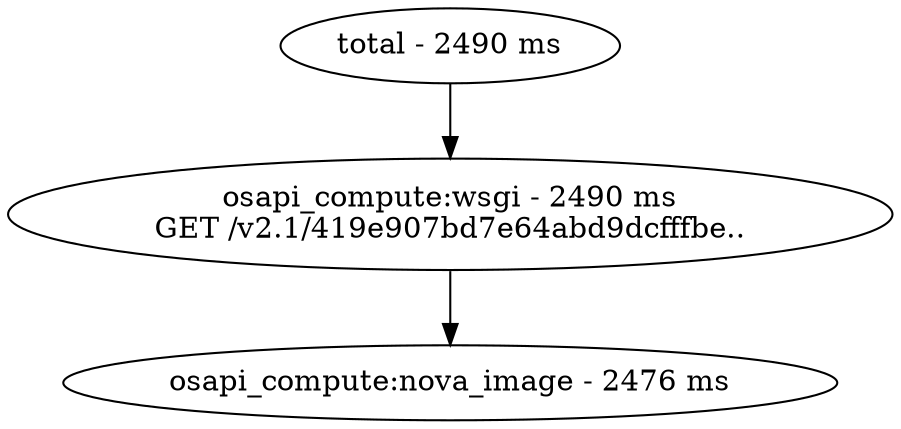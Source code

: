 digraph {
	0 [label="total - 2490 ms"]
	1 [label="osapi_compute:wsgi - 2490 ms\nGET /v2.1/419e907bd7e64abd9dcfffbe.."]
	2 [label="osapi_compute:nova_image - 2476 ms"]
		1 -> 2
		0 -> 1
}